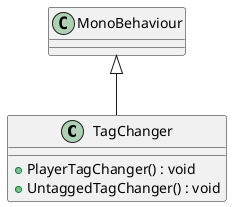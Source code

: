 @startuml
class TagChanger {
    + PlayerTagChanger() : void
    + UntaggedTagChanger() : void
}
MonoBehaviour <|-- TagChanger
@enduml
